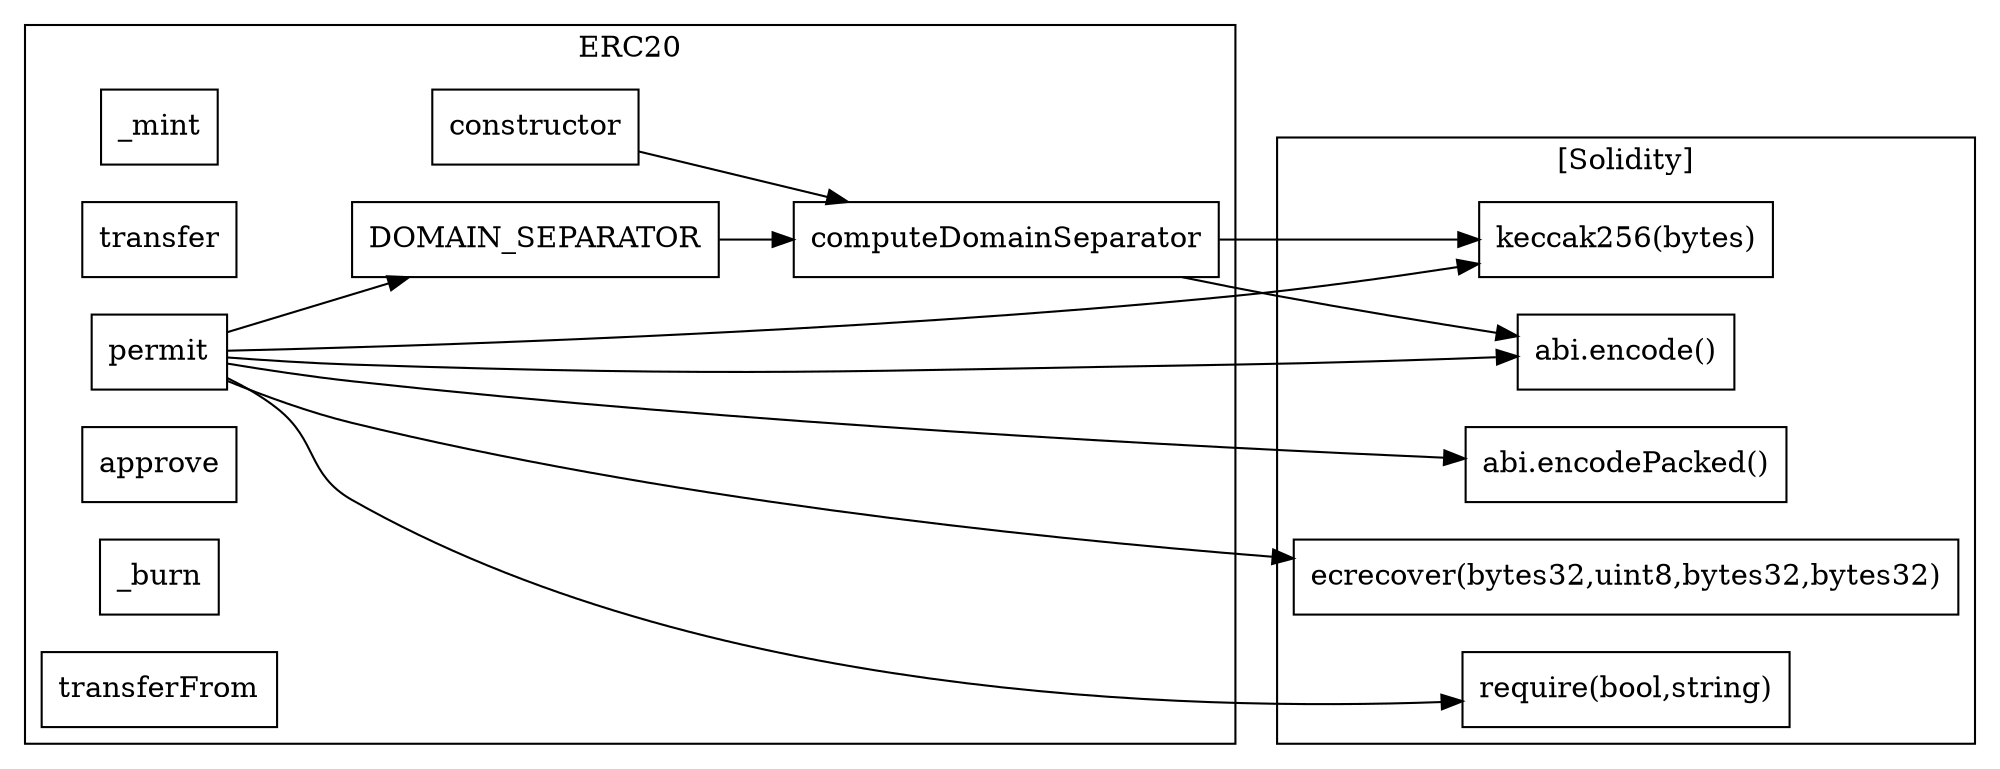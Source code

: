strict digraph {
rankdir="LR"
node [shape=box]
subgraph cluster_387_ERC20 {
label = "ERC20"
"387__mint" [label="_mint"]
"387_DOMAIN_SEPARATOR" [label="DOMAIN_SEPARATOR"]
"387_transfer" [label="transfer"]
"387_permit" [label="permit"]
"387_approve" [label="approve"]
"387_constructor" [label="constructor"]
"387_computeDomainSeparator" [label="computeDomainSeparator"]
"387__burn" [label="_burn"]
"387_transferFrom" [label="transferFrom"]
"387_permit" -> "387_DOMAIN_SEPARATOR"
"387_constructor" -> "387_computeDomainSeparator"
"387_DOMAIN_SEPARATOR" -> "387_computeDomainSeparator"
}subgraph cluster_solidity {
label = "[Solidity]"
"ecrecover(bytes32,uint8,bytes32,bytes32)" 
"require(bool,string)" 
"abi.encode()" 
"keccak256(bytes)" 
"abi.encodePacked()" 
"387_permit" -> "abi.encodePacked()"
"387_permit" -> "abi.encode()"
"387_permit" -> "ecrecover(bytes32,uint8,bytes32,bytes32)"
"387_permit" -> "keccak256(bytes)"
"387_computeDomainSeparator" -> "abi.encode()"
"387_permit" -> "require(bool,string)"
"387_computeDomainSeparator" -> "keccak256(bytes)"
}
}